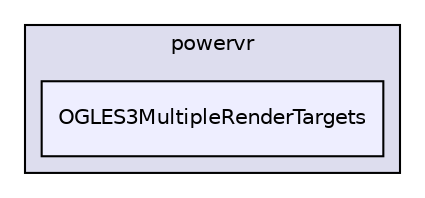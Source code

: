 digraph "PVR/SDK_3.4/Examples/Intermediate/MultipleRenderTargets/OGLES3/Build/Android/src/com/powervr/OGLES3MultipleRenderTargets" {
  compound=true
  node [ fontsize="10", fontname="Helvetica"];
  edge [ labelfontsize="10", labelfontname="Helvetica"];
  subgraph clusterdir_9f353f16138d9168b693f85aaf717f2b {
    graph [ bgcolor="#ddddee", pencolor="black", label="powervr" fontname="Helvetica", fontsize="10", URL="dir_9f353f16138d9168b693f85aaf717f2b.html"]
  dir_b69736b2ed9952a5cfe979582a1a700b [shape=box, label="OGLES3MultipleRenderTargets", style="filled", fillcolor="#eeeeff", pencolor="black", URL="dir_b69736b2ed9952a5cfe979582a1a700b.html"];
  }
}
